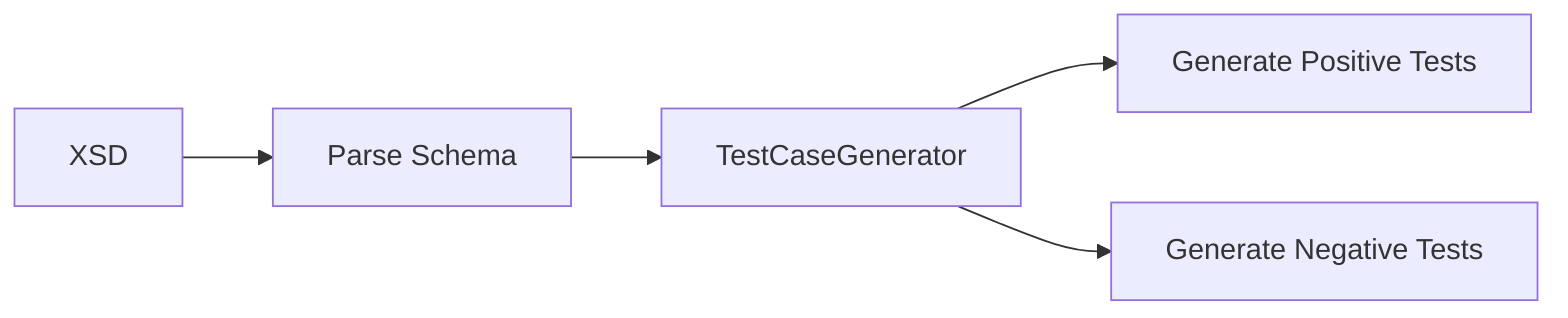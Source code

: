 flowchart LR
  XSD --> SchemaModel[Parse Schema]
  SchemaModel --> TestCaseGenerator
  TestCaseGenerator --> PositiveTests[Generate Positive Tests]
  TestCaseGenerator --> NegativeTests[Generate Negative Tests]